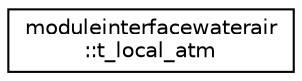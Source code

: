 digraph "Graphical Class Hierarchy"
{
 // LATEX_PDF_SIZE
  edge [fontname="Helvetica",fontsize="10",labelfontname="Helvetica",labelfontsize="10"];
  node [fontname="Helvetica",fontsize="10",shape=record];
  rankdir="LR";
  Node0 [label="moduleinterfacewaterair\l::t_local_atm",height=0.2,width=0.4,color="black", fillcolor="white", style="filled",URL="$structmoduleinterfacewaterair_1_1t__local__atm.html",tooltip=" "];
}
